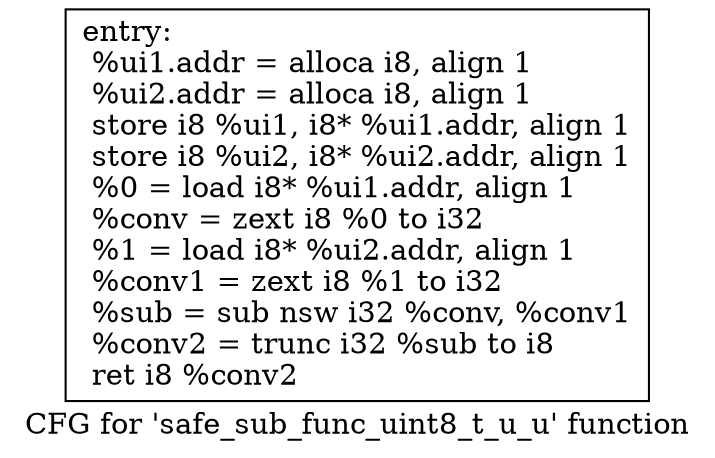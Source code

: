 digraph "CFG for 'safe_sub_func_uint8_t_u_u' function" {
	label="CFG for 'safe_sub_func_uint8_t_u_u' function";

	Node0xac7f0e8 [shape=record,label="{entry:\l  %ui1.addr = alloca i8, align 1\l  %ui2.addr = alloca i8, align 1\l  store i8 %ui1, i8* %ui1.addr, align 1\l  store i8 %ui2, i8* %ui2.addr, align 1\l  %0 = load i8* %ui1.addr, align 1\l  %conv = zext i8 %0 to i32\l  %1 = load i8* %ui2.addr, align 1\l  %conv1 = zext i8 %1 to i32\l  %sub = sub nsw i32 %conv, %conv1\l  %conv2 = trunc i32 %sub to i8\l  ret i8 %conv2\l}"];
}
